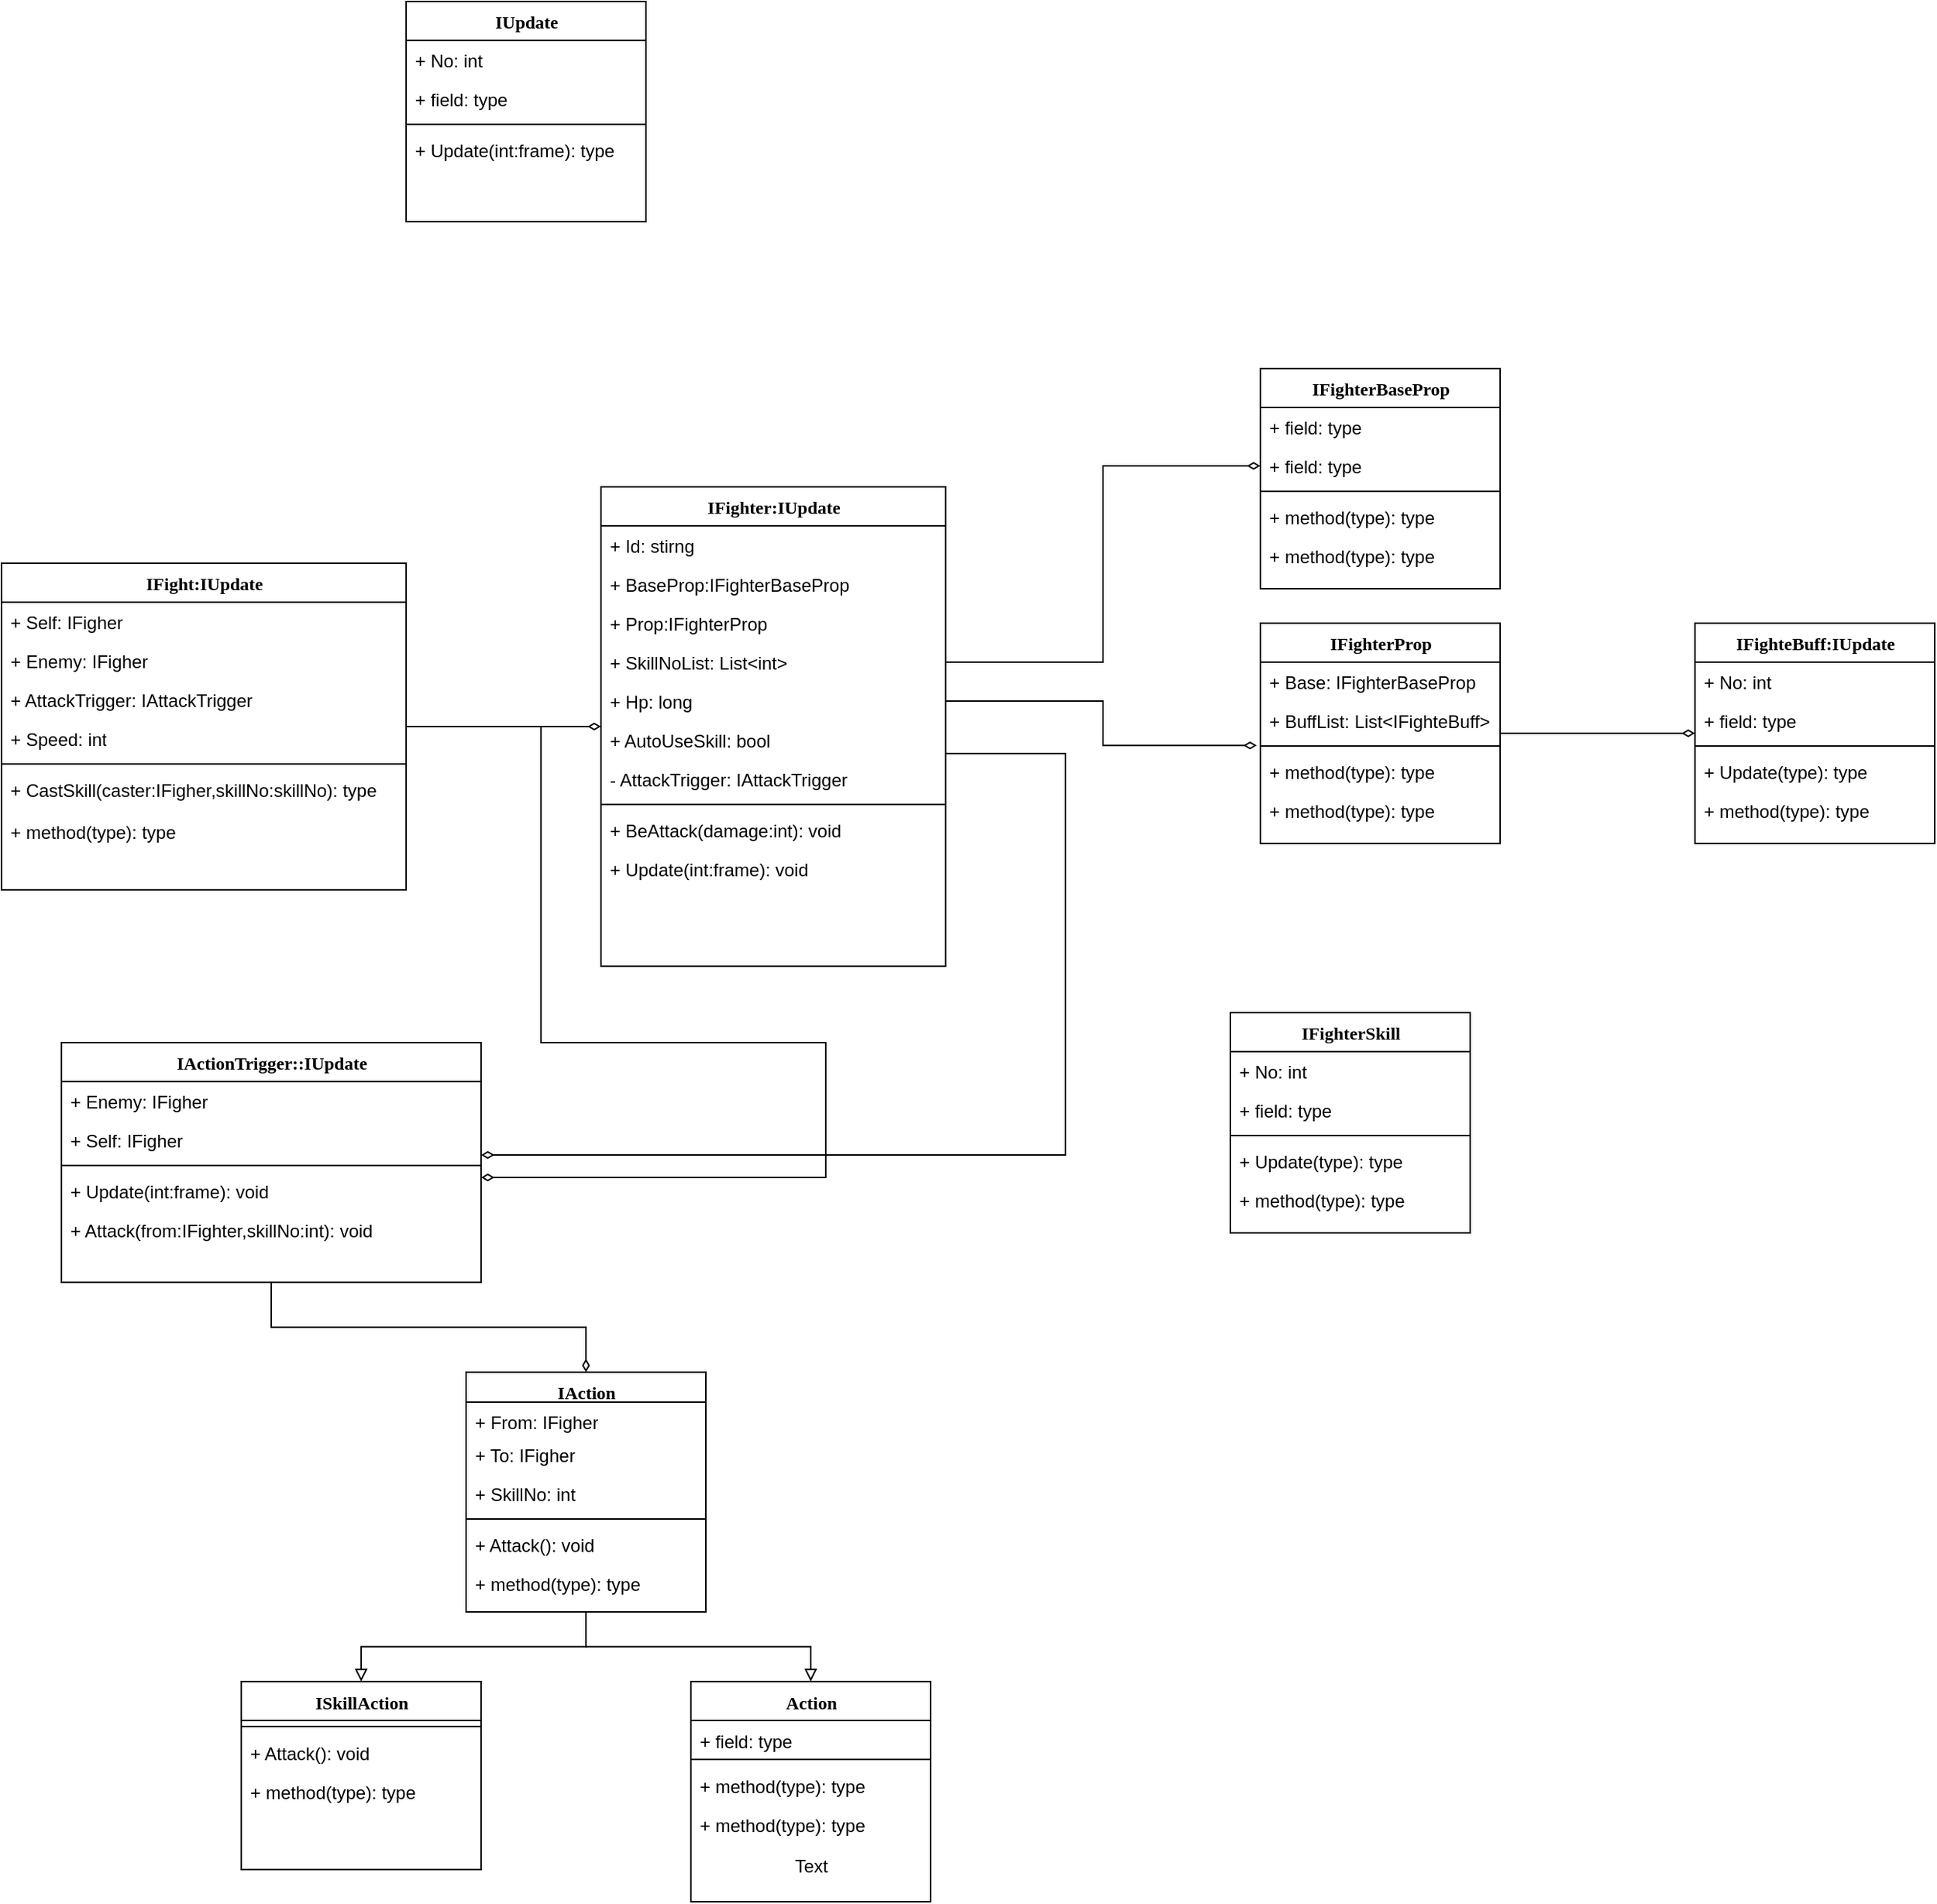 <mxfile version="21.6.2" type="github">
  <diagram name="Page-1" id="9f46799a-70d6-7492-0946-bef42562c5a5">
    <mxGraphModel dx="1728" dy="1733" grid="1" gridSize="10" guides="1" tooltips="1" connect="1" arrows="1" fold="1" page="1" pageScale="1" pageWidth="1100" pageHeight="850" background="none" math="0" shadow="0">
      <root>
        <mxCell id="0" />
        <mxCell id="1" parent="0" />
        <mxCell id="kX134IVRA6IxvuL3cAIl-113" style="edgeStyle=orthogonalEdgeStyle;rounded=0;orthogonalLoop=1;jettySize=auto;html=1;endArrow=diamondThin;endFill=0;" edge="1" parent="1" source="78961159f06e98e8-30" target="kX134IVRA6IxvuL3cAIl-76">
          <mxGeometry relative="1" as="geometry">
            <Array as="points">
              <mxPoint x="530" y="189" />
              <mxPoint x="530" y="400" />
              <mxPoint x="720" y="400" />
              <mxPoint x="720" y="490" />
            </Array>
          </mxGeometry>
        </mxCell>
        <mxCell id="78961159f06e98e8-30" value="IFight:IUpdate" style="swimlane;html=1;fontStyle=1;align=center;verticalAlign=top;childLayout=stackLayout;horizontal=1;startSize=26;horizontalStack=0;resizeParent=1;resizeLast=0;collapsible=1;marginBottom=0;swimlaneFillColor=#ffffff;rounded=0;shadow=0;comic=0;labelBackgroundColor=none;strokeWidth=1;fillColor=none;fontFamily=Verdana;fontSize=12" parent="1" vertex="1">
          <mxGeometry x="170" y="80" width="270" height="218" as="geometry">
            <mxRectangle x="430" y="83" width="80" height="30" as="alternateBounds" />
          </mxGeometry>
        </mxCell>
        <mxCell id="78961159f06e98e8-31" value="+ Self:&amp;nbsp;IFigher" style="text;html=1;strokeColor=none;fillColor=none;align=left;verticalAlign=top;spacingLeft=4;spacingRight=4;whiteSpace=wrap;overflow=hidden;rotatable=0;points=[[0,0.5],[1,0.5]];portConstraint=eastwest;" parent="78961159f06e98e8-30" vertex="1">
          <mxGeometry y="26" width="270" height="26" as="geometry" />
        </mxCell>
        <mxCell id="kX134IVRA6IxvuL3cAIl-8" value="+ Enemy:&amp;nbsp;IFigher" style="text;html=1;strokeColor=none;fillColor=none;align=left;verticalAlign=top;spacingLeft=4;spacingRight=4;whiteSpace=wrap;overflow=hidden;rotatable=0;points=[[0,0.5],[1,0.5]];portConstraint=eastwest;" vertex="1" parent="78961159f06e98e8-30">
          <mxGeometry y="52" width="270" height="26" as="geometry" />
        </mxCell>
        <mxCell id="kX134IVRA6IxvuL3cAIl-118" value="+ AttackTrigger:&amp;nbsp;IAttackTrigger" style="text;html=1;strokeColor=none;fillColor=none;align=left;verticalAlign=top;spacingLeft=4;spacingRight=4;whiteSpace=wrap;overflow=hidden;rotatable=0;points=[[0,0.5],[1,0.5]];portConstraint=eastwest;" vertex="1" parent="78961159f06e98e8-30">
          <mxGeometry y="78" width="270" height="26" as="geometry" />
        </mxCell>
        <mxCell id="kX134IVRA6IxvuL3cAIl-114" value="+ Speed:&amp;nbsp;int" style="text;html=1;strokeColor=none;fillColor=none;align=left;verticalAlign=top;spacingLeft=4;spacingRight=4;whiteSpace=wrap;overflow=hidden;rotatable=0;points=[[0,0.5],[1,0.5]];portConstraint=eastwest;" vertex="1" parent="78961159f06e98e8-30">
          <mxGeometry y="104" width="270" height="26" as="geometry" />
        </mxCell>
        <mxCell id="78961159f06e98e8-38" value="" style="line;html=1;strokeWidth=1;fillColor=none;align=left;verticalAlign=middle;spacingTop=-1;spacingLeft=3;spacingRight=3;rotatable=0;labelPosition=right;points=[];portConstraint=eastwest;" parent="78961159f06e98e8-30" vertex="1">
          <mxGeometry y="130" width="270" height="8" as="geometry" />
        </mxCell>
        <mxCell id="78961159f06e98e8-40" value="+ CastSkill(caster:IFigher,skillNo:skillNo): type" style="text;html=1;strokeColor=none;fillColor=none;align=left;verticalAlign=top;spacingLeft=4;spacingRight=4;whiteSpace=wrap;overflow=hidden;rotatable=0;points=[[0,0.5],[1,0.5]];portConstraint=eastwest;" parent="78961159f06e98e8-30" vertex="1">
          <mxGeometry y="138" width="270" height="28" as="geometry" />
        </mxCell>
        <mxCell id="78961159f06e98e8-42" value="+ method(type): type" style="text;html=1;strokeColor=none;fillColor=none;align=left;verticalAlign=top;spacingLeft=4;spacingRight=4;whiteSpace=wrap;overflow=hidden;rotatable=0;points=[[0,0.5],[1,0.5]];portConstraint=eastwest;" parent="78961159f06e98e8-30" vertex="1">
          <mxGeometry y="166" width="270" height="26" as="geometry" />
        </mxCell>
        <mxCell id="78961159f06e98e8-43" value="IFighter:IUpdate" style="swimlane;html=1;fontStyle=1;align=center;verticalAlign=top;childLayout=stackLayout;horizontal=1;startSize=26;horizontalStack=0;resizeParent=1;resizeLast=0;collapsible=1;marginBottom=0;swimlaneFillColor=#ffffff;rounded=0;shadow=0;comic=0;labelBackgroundColor=none;strokeWidth=1;fillColor=none;fontFamily=Verdana;fontSize=12" parent="1" vertex="1">
          <mxGeometry x="570" y="29" width="230" height="320" as="geometry" />
        </mxCell>
        <mxCell id="78961159f06e98e8-44" value="+ Id: stirng" style="text;html=1;strokeColor=none;fillColor=none;align=left;verticalAlign=top;spacingLeft=4;spacingRight=4;whiteSpace=wrap;overflow=hidden;rotatable=0;points=[[0,0.5],[1,0.5]];portConstraint=eastwest;" parent="78961159f06e98e8-43" vertex="1">
          <mxGeometry y="26" width="230" height="26" as="geometry" />
        </mxCell>
        <mxCell id="78961159f06e98e8-45" value="+ BaseProp:IFighterBaseProp" style="text;html=1;strokeColor=none;fillColor=none;align=left;verticalAlign=top;spacingLeft=4;spacingRight=4;whiteSpace=wrap;overflow=hidden;rotatable=0;points=[[0,0.5],[1,0.5]];portConstraint=eastwest;" parent="78961159f06e98e8-43" vertex="1">
          <mxGeometry y="52" width="230" height="26" as="geometry" />
        </mxCell>
        <mxCell id="kX134IVRA6IxvuL3cAIl-28" value="+ Prop:IFighterProp" style="text;html=1;strokeColor=none;fillColor=none;align=left;verticalAlign=top;spacingLeft=4;spacingRight=4;whiteSpace=wrap;overflow=hidden;rotatable=0;points=[[0,0.5],[1,0.5]];portConstraint=eastwest;" vertex="1" parent="78961159f06e98e8-43">
          <mxGeometry y="78" width="230" height="26" as="geometry" />
        </mxCell>
        <mxCell id="78961159f06e98e8-49" value="+ SkillNoList: List&amp;lt;int&amp;gt;" style="text;html=1;strokeColor=none;fillColor=none;align=left;verticalAlign=top;spacingLeft=4;spacingRight=4;whiteSpace=wrap;overflow=hidden;rotatable=0;points=[[0,0.5],[1,0.5]];portConstraint=eastwest;" parent="78961159f06e98e8-43" vertex="1">
          <mxGeometry y="104" width="230" height="26" as="geometry" />
        </mxCell>
        <mxCell id="78961159f06e98e8-50" value="+ Hp: long" style="text;html=1;strokeColor=none;fillColor=none;align=left;verticalAlign=top;spacingLeft=4;spacingRight=4;whiteSpace=wrap;overflow=hidden;rotatable=0;points=[[0,0.5],[1,0.5]];portConstraint=eastwest;" parent="78961159f06e98e8-43" vertex="1">
          <mxGeometry y="130" width="230" height="26" as="geometry" />
        </mxCell>
        <mxCell id="kX134IVRA6IxvuL3cAIl-75" value="+ AutoUseSkill: bool" style="text;html=1;strokeColor=none;fillColor=none;align=left;verticalAlign=top;spacingLeft=4;spacingRight=4;whiteSpace=wrap;overflow=hidden;rotatable=0;points=[[0,0.5],[1,0.5]];portConstraint=eastwest;" vertex="1" parent="78961159f06e98e8-43">
          <mxGeometry y="156" width="230" height="26" as="geometry" />
        </mxCell>
        <mxCell id="kX134IVRA6IxvuL3cAIl-115" value="- AttackTrigger:&amp;nbsp;IAttackTrigger" style="text;html=1;strokeColor=none;fillColor=none;align=left;verticalAlign=top;spacingLeft=4;spacingRight=4;whiteSpace=wrap;overflow=hidden;rotatable=0;points=[[0,0.5],[1,0.5]];portConstraint=eastwest;" vertex="1" parent="78961159f06e98e8-43">
          <mxGeometry y="182" width="230" height="26" as="geometry" />
        </mxCell>
        <mxCell id="78961159f06e98e8-51" value="" style="line;html=1;strokeWidth=1;fillColor=none;align=left;verticalAlign=middle;spacingTop=-1;spacingLeft=3;spacingRight=3;rotatable=0;labelPosition=right;points=[];portConstraint=eastwest;" parent="78961159f06e98e8-43" vertex="1">
          <mxGeometry y="208" width="230" height="8" as="geometry" />
        </mxCell>
        <mxCell id="78961159f06e98e8-52" value="+ BeAttack(damage:int): void" style="text;html=1;strokeColor=none;fillColor=none;align=left;verticalAlign=top;spacingLeft=4;spacingRight=4;whiteSpace=wrap;overflow=hidden;rotatable=0;points=[[0,0.5],[1,0.5]];portConstraint=eastwest;" parent="78961159f06e98e8-43" vertex="1">
          <mxGeometry y="216" width="230" height="26" as="geometry" />
        </mxCell>
        <mxCell id="78961159f06e98e8-53" value="+ Update(int:frame): void" style="text;html=1;strokeColor=none;fillColor=none;align=left;verticalAlign=top;spacingLeft=4;spacingRight=4;whiteSpace=wrap;overflow=hidden;rotatable=0;points=[[0,0.5],[1,0.5]];portConstraint=eastwest;" parent="78961159f06e98e8-43" vertex="1">
          <mxGeometry y="242" width="230" height="26" as="geometry" />
        </mxCell>
        <mxCell id="kX134IVRA6IxvuL3cAIl-9" value="IFighterBaseProp" style="swimlane;html=1;fontStyle=1;align=center;verticalAlign=top;childLayout=stackLayout;horizontal=1;startSize=26;horizontalStack=0;resizeParent=1;resizeLast=0;collapsible=1;marginBottom=0;swimlaneFillColor=#ffffff;rounded=0;shadow=0;comic=0;labelBackgroundColor=none;strokeWidth=1;fillColor=none;fontFamily=Verdana;fontSize=12" vertex="1" parent="1">
          <mxGeometry x="1010" y="-50.0" width="160" height="147" as="geometry" />
        </mxCell>
        <mxCell id="kX134IVRA6IxvuL3cAIl-10" value="+ field: type" style="text;html=1;strokeColor=none;fillColor=none;align=left;verticalAlign=top;spacingLeft=4;spacingRight=4;whiteSpace=wrap;overflow=hidden;rotatable=0;points=[[0,0.5],[1,0.5]];portConstraint=eastwest;" vertex="1" parent="kX134IVRA6IxvuL3cAIl-9">
          <mxGeometry y="26" width="160" height="26" as="geometry" />
        </mxCell>
        <mxCell id="kX134IVRA6IxvuL3cAIl-11" value="+ field: type" style="text;html=1;strokeColor=none;fillColor=none;align=left;verticalAlign=top;spacingLeft=4;spacingRight=4;whiteSpace=wrap;overflow=hidden;rotatable=0;points=[[0,0.5],[1,0.5]];portConstraint=eastwest;" vertex="1" parent="kX134IVRA6IxvuL3cAIl-9">
          <mxGeometry y="52" width="160" height="26" as="geometry" />
        </mxCell>
        <mxCell id="kX134IVRA6IxvuL3cAIl-12" value="" style="line;html=1;strokeWidth=1;fillColor=none;align=left;verticalAlign=middle;spacingTop=-1;spacingLeft=3;spacingRight=3;rotatable=0;labelPosition=right;points=[];portConstraint=eastwest;" vertex="1" parent="kX134IVRA6IxvuL3cAIl-9">
          <mxGeometry y="78" width="160" height="8" as="geometry" />
        </mxCell>
        <mxCell id="kX134IVRA6IxvuL3cAIl-13" value="+ method(type): type" style="text;html=1;strokeColor=none;fillColor=none;align=left;verticalAlign=top;spacingLeft=4;spacingRight=4;whiteSpace=wrap;overflow=hidden;rotatable=0;points=[[0,0.5],[1,0.5]];portConstraint=eastwest;" vertex="1" parent="kX134IVRA6IxvuL3cAIl-9">
          <mxGeometry y="86" width="160" height="26" as="geometry" />
        </mxCell>
        <mxCell id="kX134IVRA6IxvuL3cAIl-14" value="+ method(type): type" style="text;html=1;strokeColor=none;fillColor=none;align=left;verticalAlign=top;spacingLeft=4;spacingRight=4;whiteSpace=wrap;overflow=hidden;rotatable=0;points=[[0,0.5],[1,0.5]];portConstraint=eastwest;" vertex="1" parent="kX134IVRA6IxvuL3cAIl-9">
          <mxGeometry y="112" width="160" height="26" as="geometry" />
        </mxCell>
        <mxCell id="kX134IVRA6IxvuL3cAIl-15" value="IFighteBuff:IUpdate" style="swimlane;html=1;fontStyle=1;align=center;verticalAlign=top;childLayout=stackLayout;horizontal=1;startSize=26;horizontalStack=0;resizeParent=1;resizeLast=0;collapsible=1;marginBottom=0;swimlaneFillColor=#ffffff;rounded=0;shadow=0;comic=0;labelBackgroundColor=none;strokeWidth=1;fillColor=none;fontFamily=Verdana;fontSize=12" vertex="1" parent="1">
          <mxGeometry x="1300" y="120.0" width="160" height="147" as="geometry" />
        </mxCell>
        <mxCell id="kX134IVRA6IxvuL3cAIl-16" value="+ No: int" style="text;html=1;strokeColor=none;fillColor=none;align=left;verticalAlign=top;spacingLeft=4;spacingRight=4;whiteSpace=wrap;overflow=hidden;rotatable=0;points=[[0,0.5],[1,0.5]];portConstraint=eastwest;" vertex="1" parent="kX134IVRA6IxvuL3cAIl-15">
          <mxGeometry y="26" width="160" height="26" as="geometry" />
        </mxCell>
        <mxCell id="kX134IVRA6IxvuL3cAIl-17" value="+ field: type" style="text;html=1;strokeColor=none;fillColor=none;align=left;verticalAlign=top;spacingLeft=4;spacingRight=4;whiteSpace=wrap;overflow=hidden;rotatable=0;points=[[0,0.5],[1,0.5]];portConstraint=eastwest;" vertex="1" parent="kX134IVRA6IxvuL3cAIl-15">
          <mxGeometry y="52" width="160" height="26" as="geometry" />
        </mxCell>
        <mxCell id="kX134IVRA6IxvuL3cAIl-18" value="" style="line;html=1;strokeWidth=1;fillColor=none;align=left;verticalAlign=middle;spacingTop=-1;spacingLeft=3;spacingRight=3;rotatable=0;labelPosition=right;points=[];portConstraint=eastwest;" vertex="1" parent="kX134IVRA6IxvuL3cAIl-15">
          <mxGeometry y="78" width="160" height="8" as="geometry" />
        </mxCell>
        <mxCell id="kX134IVRA6IxvuL3cAIl-19" value="+ Update(type): type" style="text;html=1;strokeColor=none;fillColor=none;align=left;verticalAlign=top;spacingLeft=4;spacingRight=4;whiteSpace=wrap;overflow=hidden;rotatable=0;points=[[0,0.5],[1,0.5]];portConstraint=eastwest;" vertex="1" parent="kX134IVRA6IxvuL3cAIl-15">
          <mxGeometry y="86" width="160" height="26" as="geometry" />
        </mxCell>
        <mxCell id="kX134IVRA6IxvuL3cAIl-20" value="+ method(type): type" style="text;html=1;strokeColor=none;fillColor=none;align=left;verticalAlign=top;spacingLeft=4;spacingRight=4;whiteSpace=wrap;overflow=hidden;rotatable=0;points=[[0,0.5],[1,0.5]];portConstraint=eastwest;" vertex="1" parent="kX134IVRA6IxvuL3cAIl-15">
          <mxGeometry y="112" width="160" height="26" as="geometry" />
        </mxCell>
        <mxCell id="kX134IVRA6IxvuL3cAIl-21" value="IFighterProp" style="swimlane;html=1;fontStyle=1;align=center;verticalAlign=top;childLayout=stackLayout;horizontal=1;startSize=26;horizontalStack=0;resizeParent=1;resizeLast=0;collapsible=1;marginBottom=0;swimlaneFillColor=#ffffff;rounded=0;shadow=0;comic=0;labelBackgroundColor=none;strokeWidth=1;fillColor=none;fontFamily=Verdana;fontSize=12" vertex="1" parent="1">
          <mxGeometry x="1010" y="120.0" width="160" height="147" as="geometry" />
        </mxCell>
        <mxCell id="kX134IVRA6IxvuL3cAIl-22" value="+ Base:&amp;nbsp;IFighterBaseProp" style="text;html=1;strokeColor=none;fillColor=none;align=left;verticalAlign=top;spacingLeft=4;spacingRight=4;whiteSpace=wrap;overflow=hidden;rotatable=0;points=[[0,0.5],[1,0.5]];portConstraint=eastwest;" vertex="1" parent="kX134IVRA6IxvuL3cAIl-21">
          <mxGeometry y="26" width="160" height="26" as="geometry" />
        </mxCell>
        <mxCell id="kX134IVRA6IxvuL3cAIl-23" value="+ BuffList: List&amp;lt;IFighteBuff&amp;gt;" style="text;html=1;strokeColor=none;fillColor=none;align=left;verticalAlign=top;spacingLeft=4;spacingRight=4;whiteSpace=wrap;overflow=hidden;rotatable=0;points=[[0,0.5],[1,0.5]];portConstraint=eastwest;" vertex="1" parent="kX134IVRA6IxvuL3cAIl-21">
          <mxGeometry y="52" width="160" height="26" as="geometry" />
        </mxCell>
        <mxCell id="kX134IVRA6IxvuL3cAIl-24" value="" style="line;html=1;strokeWidth=1;fillColor=none;align=left;verticalAlign=middle;spacingTop=-1;spacingLeft=3;spacingRight=3;rotatable=0;labelPosition=right;points=[];portConstraint=eastwest;" vertex="1" parent="kX134IVRA6IxvuL3cAIl-21">
          <mxGeometry y="78" width="160" height="8" as="geometry" />
        </mxCell>
        <mxCell id="kX134IVRA6IxvuL3cAIl-25" value="+ method(type): type" style="text;html=1;strokeColor=none;fillColor=none;align=left;verticalAlign=top;spacingLeft=4;spacingRight=4;whiteSpace=wrap;overflow=hidden;rotatable=0;points=[[0,0.5],[1,0.5]];portConstraint=eastwest;" vertex="1" parent="kX134IVRA6IxvuL3cAIl-21">
          <mxGeometry y="86" width="160" height="26" as="geometry" />
        </mxCell>
        <mxCell id="kX134IVRA6IxvuL3cAIl-26" value="+ method(type): type" style="text;html=1;strokeColor=none;fillColor=none;align=left;verticalAlign=top;spacingLeft=4;spacingRight=4;whiteSpace=wrap;overflow=hidden;rotatable=0;points=[[0,0.5],[1,0.5]];portConstraint=eastwest;" vertex="1" parent="kX134IVRA6IxvuL3cAIl-21">
          <mxGeometry y="112" width="160" height="26" as="geometry" />
        </mxCell>
        <mxCell id="kX134IVRA6IxvuL3cAIl-54" style="edgeStyle=orthogonalEdgeStyle;rounded=0;orthogonalLoop=1;jettySize=auto;html=1;exitX=0.5;exitY=1;exitDx=0;exitDy=0;endArrow=block;endFill=0;" edge="1" parent="1" source="kX134IVRA6IxvuL3cAIl-40" target="kX134IVRA6IxvuL3cAIl-48">
          <mxGeometry relative="1" as="geometry" />
        </mxCell>
        <mxCell id="kX134IVRA6IxvuL3cAIl-67" style="edgeStyle=orthogonalEdgeStyle;rounded=0;orthogonalLoop=1;jettySize=auto;html=1;exitX=0.5;exitY=1;exitDx=0;exitDy=0;endArrow=block;endFill=0;" edge="1" parent="1" source="kX134IVRA6IxvuL3cAIl-40" target="kX134IVRA6IxvuL3cAIl-61">
          <mxGeometry relative="1" as="geometry" />
        </mxCell>
        <mxCell id="kX134IVRA6IxvuL3cAIl-40" value="IAction" style="swimlane;html=1;fontStyle=1;align=center;verticalAlign=top;childLayout=stackLayout;horizontal=1;startSize=20;horizontalStack=0;resizeParent=1;resizeLast=0;collapsible=1;marginBottom=0;swimlaneFillColor=#ffffff;rounded=0;shadow=0;comic=0;labelBackgroundColor=none;strokeWidth=1;fillColor=none;fontFamily=Verdana;fontSize=12" vertex="1" parent="1">
          <mxGeometry x="480" y="620.0" width="160" height="160" as="geometry" />
        </mxCell>
        <mxCell id="kX134IVRA6IxvuL3cAIl-41" value="+ From: IFigher" style="text;html=1;strokeColor=none;fillColor=none;align=left;verticalAlign=top;spacingLeft=4;spacingRight=4;whiteSpace=wrap;overflow=hidden;rotatable=0;points=[[0,0.5],[1,0.5]];portConstraint=eastwest;" vertex="1" parent="kX134IVRA6IxvuL3cAIl-40">
          <mxGeometry y="20" width="160" height="22" as="geometry" />
        </mxCell>
        <mxCell id="kX134IVRA6IxvuL3cAIl-42" value="+ To: IFigher" style="text;html=1;strokeColor=none;fillColor=none;align=left;verticalAlign=top;spacingLeft=4;spacingRight=4;whiteSpace=wrap;overflow=hidden;rotatable=0;points=[[0,0.5],[1,0.5]];portConstraint=eastwest;" vertex="1" parent="kX134IVRA6IxvuL3cAIl-40">
          <mxGeometry y="42" width="160" height="26" as="geometry" />
        </mxCell>
        <mxCell id="kX134IVRA6IxvuL3cAIl-50" value="+ SkillNo: int" style="text;html=1;strokeColor=none;fillColor=none;align=left;verticalAlign=top;spacingLeft=4;spacingRight=4;whiteSpace=wrap;overflow=hidden;rotatable=0;points=[[0,0.5],[1,0.5]];portConstraint=eastwest;" vertex="1" parent="kX134IVRA6IxvuL3cAIl-40">
          <mxGeometry y="68" width="160" height="26" as="geometry" />
        </mxCell>
        <mxCell id="kX134IVRA6IxvuL3cAIl-43" value="" style="line;html=1;strokeWidth=1;fillColor=none;align=left;verticalAlign=middle;spacingTop=-1;spacingLeft=3;spacingRight=3;rotatable=0;labelPosition=right;points=[];portConstraint=eastwest;" vertex="1" parent="kX134IVRA6IxvuL3cAIl-40">
          <mxGeometry y="94" width="160" height="8" as="geometry" />
        </mxCell>
        <mxCell id="kX134IVRA6IxvuL3cAIl-44" value="+ Attack(): void" style="text;html=1;strokeColor=none;fillColor=none;align=left;verticalAlign=top;spacingLeft=4;spacingRight=4;whiteSpace=wrap;overflow=hidden;rotatable=0;points=[[0,0.5],[1,0.5]];portConstraint=eastwest;" vertex="1" parent="kX134IVRA6IxvuL3cAIl-40">
          <mxGeometry y="102" width="160" height="26" as="geometry" />
        </mxCell>
        <mxCell id="kX134IVRA6IxvuL3cAIl-45" value="+ method(type): type" style="text;html=1;strokeColor=none;fillColor=none;align=left;verticalAlign=top;spacingLeft=4;spacingRight=4;whiteSpace=wrap;overflow=hidden;rotatable=0;points=[[0,0.5],[1,0.5]];portConstraint=eastwest;" vertex="1" parent="kX134IVRA6IxvuL3cAIl-40">
          <mxGeometry y="128" width="160" height="26" as="geometry" />
        </mxCell>
        <mxCell id="kX134IVRA6IxvuL3cAIl-48" value="ISkillAction" style="swimlane;html=1;fontStyle=1;align=center;verticalAlign=top;childLayout=stackLayout;horizontal=1;startSize=26;horizontalStack=0;resizeParent=1;resizeLast=0;collapsible=1;marginBottom=0;swimlaneFillColor=#ffffff;rounded=0;shadow=0;comic=0;labelBackgroundColor=none;strokeWidth=1;fillColor=none;fontFamily=Verdana;fontSize=12" vertex="1" parent="1">
          <mxGeometry x="330" y="826.5" width="160" height="125.5" as="geometry" />
        </mxCell>
        <mxCell id="kX134IVRA6IxvuL3cAIl-51" value="" style="line;html=1;strokeWidth=1;fillColor=none;align=left;verticalAlign=middle;spacingTop=-1;spacingLeft=3;spacingRight=3;rotatable=0;labelPosition=right;points=[];portConstraint=eastwest;" vertex="1" parent="kX134IVRA6IxvuL3cAIl-48">
          <mxGeometry y="26" width="160" height="8" as="geometry" />
        </mxCell>
        <mxCell id="kX134IVRA6IxvuL3cAIl-52" value="+ Attack(): void" style="text;html=1;strokeColor=none;fillColor=none;align=left;verticalAlign=top;spacingLeft=4;spacingRight=4;whiteSpace=wrap;overflow=hidden;rotatable=0;points=[[0,0.5],[1,0.5]];portConstraint=eastwest;" vertex="1" parent="kX134IVRA6IxvuL3cAIl-48">
          <mxGeometry y="34" width="160" height="26" as="geometry" />
        </mxCell>
        <mxCell id="kX134IVRA6IxvuL3cAIl-53" value="+ method(type): type" style="text;html=1;strokeColor=none;fillColor=none;align=left;verticalAlign=top;spacingLeft=4;spacingRight=4;whiteSpace=wrap;overflow=hidden;rotatable=0;points=[[0,0.5],[1,0.5]];portConstraint=eastwest;" vertex="1" parent="kX134IVRA6IxvuL3cAIl-48">
          <mxGeometry y="60" width="160" height="26" as="geometry" />
        </mxCell>
        <mxCell id="kX134IVRA6IxvuL3cAIl-61" value="Action" style="swimlane;html=1;fontStyle=1;align=center;verticalAlign=top;childLayout=stackLayout;horizontal=1;startSize=26;horizontalStack=0;resizeParent=1;resizeLast=0;collapsible=1;marginBottom=0;swimlaneFillColor=#ffffff;rounded=0;shadow=0;comic=0;labelBackgroundColor=none;strokeWidth=1;fillColor=none;fontFamily=Verdana;fontSize=12" vertex="1" parent="1">
          <mxGeometry x="630" y="826.5" width="160" height="147" as="geometry" />
        </mxCell>
        <mxCell id="kX134IVRA6IxvuL3cAIl-63" value="+ field: type" style="text;html=1;strokeColor=none;fillColor=none;align=left;verticalAlign=top;spacingLeft=4;spacingRight=4;whiteSpace=wrap;overflow=hidden;rotatable=0;points=[[0,0.5],[1,0.5]];portConstraint=eastwest;" vertex="1" parent="kX134IVRA6IxvuL3cAIl-61">
          <mxGeometry y="26" width="160" height="22" as="geometry" />
        </mxCell>
        <mxCell id="kX134IVRA6IxvuL3cAIl-64" value="" style="line;html=1;strokeWidth=1;fillColor=none;align=left;verticalAlign=middle;spacingTop=-1;spacingLeft=3;spacingRight=3;rotatable=0;labelPosition=right;points=[];portConstraint=eastwest;" vertex="1" parent="kX134IVRA6IxvuL3cAIl-61">
          <mxGeometry y="48" width="160" height="8" as="geometry" />
        </mxCell>
        <mxCell id="kX134IVRA6IxvuL3cAIl-65" value="+ method(type): type" style="text;html=1;strokeColor=none;fillColor=none;align=left;verticalAlign=top;spacingLeft=4;spacingRight=4;whiteSpace=wrap;overflow=hidden;rotatable=0;points=[[0,0.5],[1,0.5]];portConstraint=eastwest;" vertex="1" parent="kX134IVRA6IxvuL3cAIl-61">
          <mxGeometry y="56" width="160" height="26" as="geometry" />
        </mxCell>
        <mxCell id="kX134IVRA6IxvuL3cAIl-66" value="+ method(type): type" style="text;html=1;strokeColor=none;fillColor=none;align=left;verticalAlign=top;spacingLeft=4;spacingRight=4;whiteSpace=wrap;overflow=hidden;rotatable=0;points=[[0,0.5],[1,0.5]];portConstraint=eastwest;" vertex="1" parent="kX134IVRA6IxvuL3cAIl-61">
          <mxGeometry y="82" width="160" height="26" as="geometry" />
        </mxCell>
        <mxCell id="kX134IVRA6IxvuL3cAIl-121" value="Text" style="text;html=1;align=center;verticalAlign=middle;resizable=0;points=[];autosize=1;strokeColor=none;fillColor=none;" vertex="1" parent="kX134IVRA6IxvuL3cAIl-61">
          <mxGeometry y="108" width="160" height="30" as="geometry" />
        </mxCell>
        <mxCell id="kX134IVRA6IxvuL3cAIl-70" style="edgeStyle=orthogonalEdgeStyle;rounded=0;orthogonalLoop=1;jettySize=auto;html=1;endArrow=diamondThin;endFill=0;" edge="1" parent="1" source="78961159f06e98e8-30" target="78961159f06e98e8-43">
          <mxGeometry relative="1" as="geometry" />
        </mxCell>
        <mxCell id="kX134IVRA6IxvuL3cAIl-71" style="edgeStyle=orthogonalEdgeStyle;rounded=0;orthogonalLoop=1;jettySize=auto;html=1;exitX=1;exitY=0.5;exitDx=0;exitDy=0;endArrow=diamondThin;endFill=0;" edge="1" parent="1" source="78961159f06e98e8-49" target="kX134IVRA6IxvuL3cAIl-11">
          <mxGeometry relative="1" as="geometry" />
        </mxCell>
        <mxCell id="kX134IVRA6IxvuL3cAIl-73" style="edgeStyle=orthogonalEdgeStyle;rounded=0;orthogonalLoop=1;jettySize=auto;html=1;endArrow=diamondThin;endFill=0;entryX=-0.015;entryY=-0.168;entryDx=0;entryDy=0;entryPerimeter=0;" edge="1" parent="1" source="78961159f06e98e8-50" target="kX134IVRA6IxvuL3cAIl-25">
          <mxGeometry relative="1" as="geometry">
            <mxPoint x="910" y="490" as="targetPoint" />
          </mxGeometry>
        </mxCell>
        <mxCell id="kX134IVRA6IxvuL3cAIl-117" style="edgeStyle=orthogonalEdgeStyle;rounded=0;orthogonalLoop=1;jettySize=auto;html=1;entryX=0.5;entryY=0;entryDx=0;entryDy=0;endArrow=diamondThin;endFill=0;" edge="1" parent="1" source="kX134IVRA6IxvuL3cAIl-76" target="kX134IVRA6IxvuL3cAIl-40">
          <mxGeometry relative="1" as="geometry" />
        </mxCell>
        <mxCell id="kX134IVRA6IxvuL3cAIl-76" value="IActionTrigger::IUpdate" style="swimlane;html=1;fontStyle=1;align=center;verticalAlign=top;childLayout=stackLayout;horizontal=1;startSize=26;horizontalStack=0;resizeParent=1;resizeLast=0;collapsible=1;marginBottom=0;swimlaneFillColor=#ffffff;rounded=0;shadow=0;comic=0;labelBackgroundColor=none;strokeWidth=1;fillColor=none;fontFamily=Verdana;fontSize=12" vertex="1" parent="1">
          <mxGeometry x="210" y="400" width="280" height="160" as="geometry" />
        </mxCell>
        <mxCell id="kX134IVRA6IxvuL3cAIl-84" value="+ Enemy:&amp;nbsp;IFigher" style="text;html=1;strokeColor=none;fillColor=none;align=left;verticalAlign=top;spacingLeft=4;spacingRight=4;whiteSpace=wrap;overflow=hidden;rotatable=0;points=[[0,0.5],[1,0.5]];portConstraint=eastwest;" vertex="1" parent="kX134IVRA6IxvuL3cAIl-76">
          <mxGeometry y="26" width="280" height="26" as="geometry" />
        </mxCell>
        <mxCell id="kX134IVRA6IxvuL3cAIl-83" value="+ Self:&amp;nbsp;IFigher" style="text;html=1;strokeColor=none;fillColor=none;align=left;verticalAlign=top;spacingLeft=4;spacingRight=4;whiteSpace=wrap;overflow=hidden;rotatable=0;points=[[0,0.5],[1,0.5]];portConstraint=eastwest;" vertex="1" parent="kX134IVRA6IxvuL3cAIl-76">
          <mxGeometry y="52" width="280" height="26" as="geometry" />
        </mxCell>
        <mxCell id="kX134IVRA6IxvuL3cAIl-79" value="" style="line;html=1;strokeWidth=1;fillColor=none;align=left;verticalAlign=middle;spacingTop=-1;spacingLeft=3;spacingRight=3;rotatable=0;labelPosition=right;points=[];portConstraint=eastwest;" vertex="1" parent="kX134IVRA6IxvuL3cAIl-76">
          <mxGeometry y="78" width="280" height="8" as="geometry" />
        </mxCell>
        <mxCell id="kX134IVRA6IxvuL3cAIl-80" value="+ Update(int:frame): void" style="text;html=1;strokeColor=none;fillColor=none;align=left;verticalAlign=top;spacingLeft=4;spacingRight=4;whiteSpace=wrap;overflow=hidden;rotatable=0;points=[[0,0.5],[1,0.5]];portConstraint=eastwest;" vertex="1" parent="kX134IVRA6IxvuL3cAIl-76">
          <mxGeometry y="86" width="280" height="26" as="geometry" />
        </mxCell>
        <mxCell id="kX134IVRA6IxvuL3cAIl-81" value="+ Attack(from:IFighter,skillNo:int): void" style="text;html=1;strokeColor=none;fillColor=none;align=left;verticalAlign=top;spacingLeft=4;spacingRight=4;whiteSpace=wrap;overflow=hidden;rotatable=0;points=[[0,0.5],[1,0.5]];portConstraint=eastwest;" vertex="1" parent="kX134IVRA6IxvuL3cAIl-76">
          <mxGeometry y="112" width="280" height="26" as="geometry" />
        </mxCell>
        <mxCell id="kX134IVRA6IxvuL3cAIl-90" value="IUpdate" style="swimlane;html=1;fontStyle=1;align=center;verticalAlign=top;childLayout=stackLayout;horizontal=1;startSize=26;horizontalStack=0;resizeParent=1;resizeLast=0;collapsible=1;marginBottom=0;swimlaneFillColor=#ffffff;rounded=0;shadow=0;comic=0;labelBackgroundColor=none;strokeWidth=1;fillColor=none;fontFamily=Verdana;fontSize=12" vertex="1" parent="1">
          <mxGeometry x="440" y="-295.0" width="160" height="147" as="geometry" />
        </mxCell>
        <mxCell id="kX134IVRA6IxvuL3cAIl-91" value="+ No: int" style="text;html=1;strokeColor=none;fillColor=none;align=left;verticalAlign=top;spacingLeft=4;spacingRight=4;whiteSpace=wrap;overflow=hidden;rotatable=0;points=[[0,0.5],[1,0.5]];portConstraint=eastwest;" vertex="1" parent="kX134IVRA6IxvuL3cAIl-90">
          <mxGeometry y="26" width="160" height="26" as="geometry" />
        </mxCell>
        <mxCell id="kX134IVRA6IxvuL3cAIl-92" value="+ field: type" style="text;html=1;strokeColor=none;fillColor=none;align=left;verticalAlign=top;spacingLeft=4;spacingRight=4;whiteSpace=wrap;overflow=hidden;rotatable=0;points=[[0,0.5],[1,0.5]];portConstraint=eastwest;" vertex="1" parent="kX134IVRA6IxvuL3cAIl-90">
          <mxGeometry y="52" width="160" height="26" as="geometry" />
        </mxCell>
        <mxCell id="kX134IVRA6IxvuL3cAIl-93" value="" style="line;html=1;strokeWidth=1;fillColor=none;align=left;verticalAlign=middle;spacingTop=-1;spacingLeft=3;spacingRight=3;rotatable=0;labelPosition=right;points=[];portConstraint=eastwest;" vertex="1" parent="kX134IVRA6IxvuL3cAIl-90">
          <mxGeometry y="78" width="160" height="8" as="geometry" />
        </mxCell>
        <mxCell id="78961159f06e98e8-39" value="+ Update(int:frame): type" style="text;html=1;strokeColor=none;fillColor=none;align=left;verticalAlign=top;spacingLeft=4;spacingRight=4;whiteSpace=wrap;overflow=hidden;rotatable=0;points=[[0,0.5],[1,0.5]];portConstraint=eastwest;" parent="kX134IVRA6IxvuL3cAIl-90" vertex="1">
          <mxGeometry y="86" width="160" height="26" as="geometry" />
        </mxCell>
        <mxCell id="kX134IVRA6IxvuL3cAIl-74" style="edgeStyle=orthogonalEdgeStyle;rounded=0;orthogonalLoop=1;jettySize=auto;html=1;endArrow=diamondThin;endFill=0;" edge="1" parent="1" source="kX134IVRA6IxvuL3cAIl-21" target="kX134IVRA6IxvuL3cAIl-15">
          <mxGeometry relative="1" as="geometry">
            <mxPoint x="1230" y="150.004" as="sourcePoint" />
            <mxPoint x="1230" y="150" as="targetPoint" />
          </mxGeometry>
        </mxCell>
        <mxCell id="kX134IVRA6IxvuL3cAIl-112" style="edgeStyle=orthogonalEdgeStyle;rounded=0;orthogonalLoop=1;jettySize=auto;html=1;endArrow=diamondThin;endFill=0;" edge="1" parent="1" source="78961159f06e98e8-43" target="kX134IVRA6IxvuL3cAIl-76">
          <mxGeometry relative="1" as="geometry">
            <Array as="points">
              <mxPoint x="880" y="207" />
              <mxPoint x="880" y="475" />
            </Array>
          </mxGeometry>
        </mxCell>
        <mxCell id="kX134IVRA6IxvuL3cAIl-123" value="IFighterSkill" style="swimlane;html=1;fontStyle=1;align=center;verticalAlign=top;childLayout=stackLayout;horizontal=1;startSize=26;horizontalStack=0;resizeParent=1;resizeLast=0;collapsible=1;marginBottom=0;swimlaneFillColor=#ffffff;rounded=0;shadow=0;comic=0;labelBackgroundColor=none;strokeWidth=1;fillColor=none;fontFamily=Verdana;fontSize=12" vertex="1" parent="1">
          <mxGeometry x="990" y="380.0" width="160" height="147" as="geometry" />
        </mxCell>
        <mxCell id="kX134IVRA6IxvuL3cAIl-124" value="+ No: int" style="text;html=1;strokeColor=none;fillColor=none;align=left;verticalAlign=top;spacingLeft=4;spacingRight=4;whiteSpace=wrap;overflow=hidden;rotatable=0;points=[[0,0.5],[1,0.5]];portConstraint=eastwest;" vertex="1" parent="kX134IVRA6IxvuL3cAIl-123">
          <mxGeometry y="26" width="160" height="26" as="geometry" />
        </mxCell>
        <mxCell id="kX134IVRA6IxvuL3cAIl-125" value="+ field: type" style="text;html=1;strokeColor=none;fillColor=none;align=left;verticalAlign=top;spacingLeft=4;spacingRight=4;whiteSpace=wrap;overflow=hidden;rotatable=0;points=[[0,0.5],[1,0.5]];portConstraint=eastwest;" vertex="1" parent="kX134IVRA6IxvuL3cAIl-123">
          <mxGeometry y="52" width="160" height="26" as="geometry" />
        </mxCell>
        <mxCell id="kX134IVRA6IxvuL3cAIl-126" value="" style="line;html=1;strokeWidth=1;fillColor=none;align=left;verticalAlign=middle;spacingTop=-1;spacingLeft=3;spacingRight=3;rotatable=0;labelPosition=right;points=[];portConstraint=eastwest;" vertex="1" parent="kX134IVRA6IxvuL3cAIl-123">
          <mxGeometry y="78" width="160" height="8" as="geometry" />
        </mxCell>
        <mxCell id="kX134IVRA6IxvuL3cAIl-127" value="+ Update(type): type" style="text;html=1;strokeColor=none;fillColor=none;align=left;verticalAlign=top;spacingLeft=4;spacingRight=4;whiteSpace=wrap;overflow=hidden;rotatable=0;points=[[0,0.5],[1,0.5]];portConstraint=eastwest;" vertex="1" parent="kX134IVRA6IxvuL3cAIl-123">
          <mxGeometry y="86" width="160" height="26" as="geometry" />
        </mxCell>
        <mxCell id="kX134IVRA6IxvuL3cAIl-128" value="+ method(type): type" style="text;html=1;strokeColor=none;fillColor=none;align=left;verticalAlign=top;spacingLeft=4;spacingRight=4;whiteSpace=wrap;overflow=hidden;rotatable=0;points=[[0,0.5],[1,0.5]];portConstraint=eastwest;" vertex="1" parent="kX134IVRA6IxvuL3cAIl-123">
          <mxGeometry y="112" width="160" height="26" as="geometry" />
        </mxCell>
      </root>
    </mxGraphModel>
  </diagram>
</mxfile>
